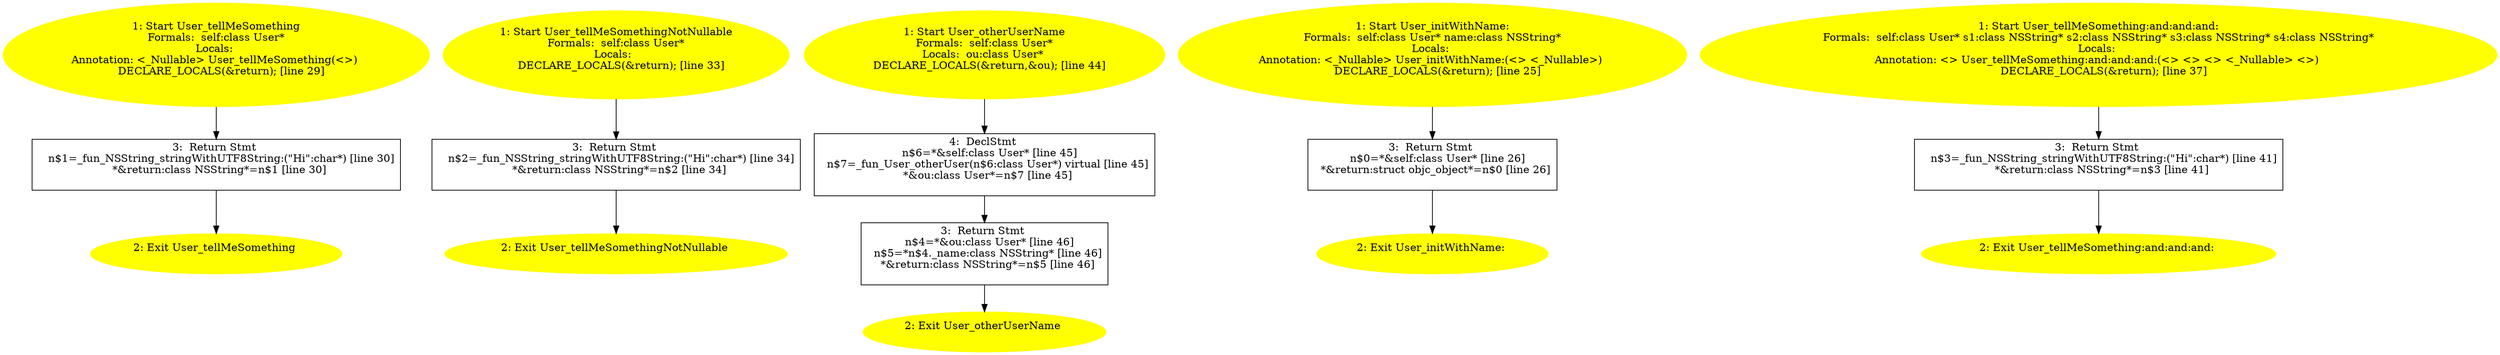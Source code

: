 /* @generated */
digraph iCFG {
"User_tellMeSomethinginstance.b54f02b8c304dfa023d23f9f4df4c2e1_1" [label="1: Start User_tellMeSomething\nFormals:  self:class User*\nLocals: \nAnnotation: <_Nullable> User_tellMeSomething(<>) \n   DECLARE_LOCALS(&return); [line 29]\n " color=yellow style=filled]
	

	 "User_tellMeSomethinginstance.b54f02b8c304dfa023d23f9f4df4c2e1_1" -> "User_tellMeSomethinginstance.b54f02b8c304dfa023d23f9f4df4c2e1_3" ;
"User_tellMeSomethinginstance.b54f02b8c304dfa023d23f9f4df4c2e1_2" [label="2: Exit User_tellMeSomething \n  " color=yellow style=filled]
	

"User_tellMeSomethinginstance.b54f02b8c304dfa023d23f9f4df4c2e1_3" [label="3:  Return Stmt \n   n$1=_fun_NSString_stringWithUTF8String:(\"Hi\":char*) [line 30]\n  *&return:class NSString*=n$1 [line 30]\n " shape="box"]
	

	 "User_tellMeSomethinginstance.b54f02b8c304dfa023d23f9f4df4c2e1_3" -> "User_tellMeSomethinginstance.b54f02b8c304dfa023d23f9f4df4c2e1_2" ;
"User_tellMeSomethingNotNullableinstance.a40d0ee63f3aeb90706900a49136196b_1" [label="1: Start User_tellMeSomethingNotNullable\nFormals:  self:class User*\nLocals:  \n   DECLARE_LOCALS(&return); [line 33]\n " color=yellow style=filled]
	

	 "User_tellMeSomethingNotNullableinstance.a40d0ee63f3aeb90706900a49136196b_1" -> "User_tellMeSomethingNotNullableinstance.a40d0ee63f3aeb90706900a49136196b_3" ;
"User_tellMeSomethingNotNullableinstance.a40d0ee63f3aeb90706900a49136196b_2" [label="2: Exit User_tellMeSomethingNotNullable \n  " color=yellow style=filled]
	

"User_tellMeSomethingNotNullableinstance.a40d0ee63f3aeb90706900a49136196b_3" [label="3:  Return Stmt \n   n$2=_fun_NSString_stringWithUTF8String:(\"Hi\":char*) [line 34]\n  *&return:class NSString*=n$2 [line 34]\n " shape="box"]
	

	 "User_tellMeSomethingNotNullableinstance.a40d0ee63f3aeb90706900a49136196b_3" -> "User_tellMeSomethingNotNullableinstance.a40d0ee63f3aeb90706900a49136196b_2" ;
"User_otherUserNameinstance.d96d9ea375a633021df5bfc33fa4c63c_1" [label="1: Start User_otherUserName\nFormals:  self:class User*\nLocals:  ou:class User* \n   DECLARE_LOCALS(&return,&ou); [line 44]\n " color=yellow style=filled]
	

	 "User_otherUserNameinstance.d96d9ea375a633021df5bfc33fa4c63c_1" -> "User_otherUserNameinstance.d96d9ea375a633021df5bfc33fa4c63c_4" ;
"User_otherUserNameinstance.d96d9ea375a633021df5bfc33fa4c63c_2" [label="2: Exit User_otherUserName \n  " color=yellow style=filled]
	

"User_otherUserNameinstance.d96d9ea375a633021df5bfc33fa4c63c_3" [label="3:  Return Stmt \n   n$4=*&ou:class User* [line 46]\n  n$5=*n$4._name:class NSString* [line 46]\n  *&return:class NSString*=n$5 [line 46]\n " shape="box"]
	

	 "User_otherUserNameinstance.d96d9ea375a633021df5bfc33fa4c63c_3" -> "User_otherUserNameinstance.d96d9ea375a633021df5bfc33fa4c63c_2" ;
"User_otherUserNameinstance.d96d9ea375a633021df5bfc33fa4c63c_4" [label="4:  DeclStmt \n   n$6=*&self:class User* [line 45]\n  n$7=_fun_User_otherUser(n$6:class User*) virtual [line 45]\n  *&ou:class User*=n$7 [line 45]\n " shape="box"]
	

	 "User_otherUserNameinstance.d96d9ea375a633021df5bfc33fa4c63c_4" -> "User_otherUserNameinstance.d96d9ea375a633021df5bfc33fa4c63c_3" ;
"User_initWithName:instance.9593030a12738a1c563396f127eaaa37_1" [label="1: Start User_initWithName:\nFormals:  self:class User* name:class NSString*\nLocals: \nAnnotation: <_Nullable> User_initWithName:(<> <_Nullable>) \n   DECLARE_LOCALS(&return); [line 25]\n " color=yellow style=filled]
	

	 "User_initWithName:instance.9593030a12738a1c563396f127eaaa37_1" -> "User_initWithName:instance.9593030a12738a1c563396f127eaaa37_3" ;
"User_initWithName:instance.9593030a12738a1c563396f127eaaa37_2" [label="2: Exit User_initWithName: \n  " color=yellow style=filled]
	

"User_initWithName:instance.9593030a12738a1c563396f127eaaa37_3" [label="3:  Return Stmt \n   n$0=*&self:class User* [line 26]\n  *&return:struct objc_object*=n$0 [line 26]\n " shape="box"]
	

	 "User_initWithName:instance.9593030a12738a1c563396f127eaaa37_3" -> "User_initWithName:instance.9593030a12738a1c563396f127eaaa37_2" ;
"User_tellMeSomething:and:and:and:instance.12fb98968dde54a144a6102e598bee03_1" [label="1: Start User_tellMeSomething:and:and:and:\nFormals:  self:class User* s1:class NSString* s2:class NSString* s3:class NSString* s4:class NSString*\nLocals: \nAnnotation: <> User_tellMeSomething:and:and:and:(<> <> <> <_Nullable> <>) \n   DECLARE_LOCALS(&return); [line 37]\n " color=yellow style=filled]
	

	 "User_tellMeSomething:and:and:and:instance.12fb98968dde54a144a6102e598bee03_1" -> "User_tellMeSomething:and:and:and:instance.12fb98968dde54a144a6102e598bee03_3" ;
"User_tellMeSomething:and:and:and:instance.12fb98968dde54a144a6102e598bee03_2" [label="2: Exit User_tellMeSomething:and:and:and: \n  " color=yellow style=filled]
	

"User_tellMeSomething:and:and:and:instance.12fb98968dde54a144a6102e598bee03_3" [label="3:  Return Stmt \n   n$3=_fun_NSString_stringWithUTF8String:(\"Hi\":char*) [line 41]\n  *&return:class NSString*=n$3 [line 41]\n " shape="box"]
	

	 "User_tellMeSomething:and:and:and:instance.12fb98968dde54a144a6102e598bee03_3" -> "User_tellMeSomething:and:and:and:instance.12fb98968dde54a144a6102e598bee03_2" ;
}

